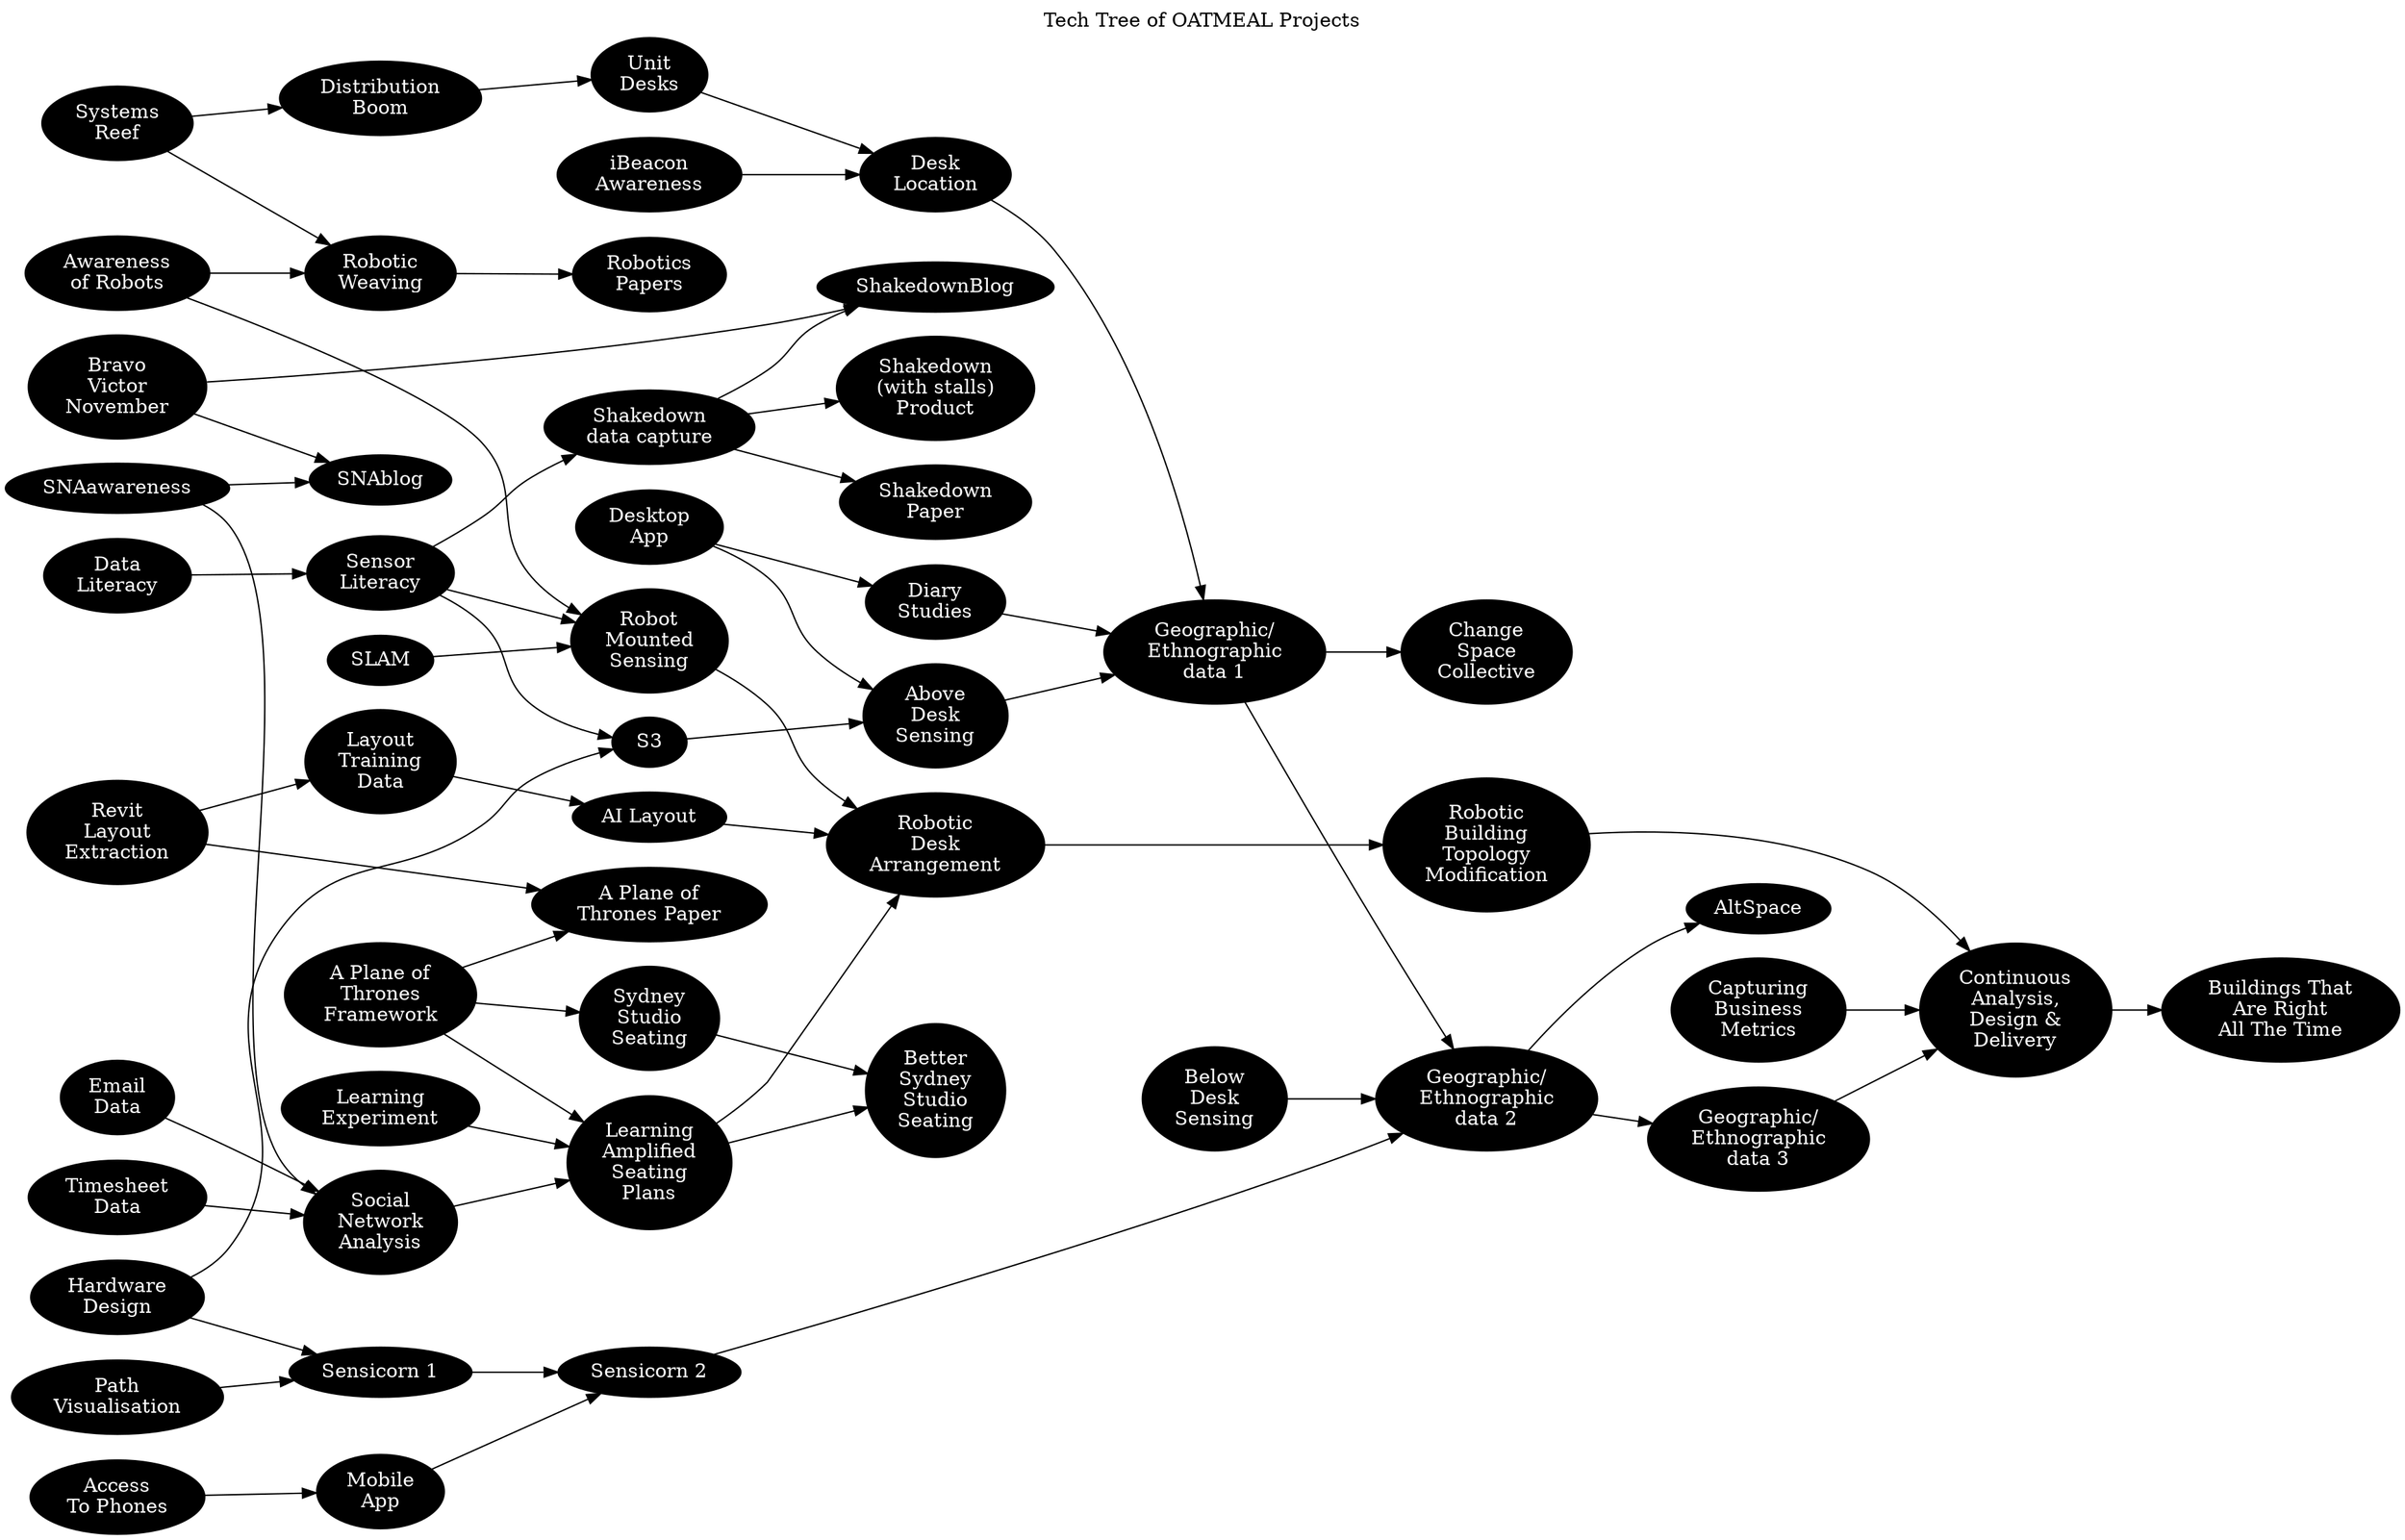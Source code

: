 digraph G {
  rankdir="LR";
  label = "Tech Tree of OATMEAL Projects";
  labelloc = "t";
  node [style=filled, color="black", fontcolor="white"];

  AIlayout [label="AI Layout"];
  altSpace [label="AltSpace"];
  basicBeacon [label="iBeacon\nAwareness"];
  basicRobot [label="Awareness\nof Robots"];
  bizCap [label="Capturing\nBusiness\nMetrics"];
  boom [label="Distribution\nBoom"];
  bravo [label="Bravo\nVictor\nNovember"];
  BTARATA [label="Buildings That\nAre Right\nAll The Time"];
  cadd [label="Continuous\nAnalysis,\nDesign &\nDelivery"];
  changeSpace [label="Change\nSpace\nCollective"];
  data [label="Data\nLiteracy"];
  deskLoc [label="Desk\nLocation"];
  desks [label="Unit\nDesks"];
  deskSenseDn [label="Below\nDesk\nSensing"];
  deskSenseUp [label="Above\nDesk\nSensing"];
  diary [label="Diary\nStudies"];
  electron [label="Desktop\nApp"];
  emailData  [label="Email\nData"];
  geoEthno1 [label="Geographic/\nEthnographic\ndata 1"];
  geoEthno2 [label="Geographic/\nEthnographic\ndata 2"];
  geoEthno3 [label="Geographic/\nEthnographic\ndata 3"];
  halo [label="Robotic\nWeaving"];
  hardware [label="Hardware\nDesign"];
  lAmp [label="Learning\nAmplified\nSeating\nPlans"];
  lExp [label="Learning\nExperiment"];
  loTraining [label="Layout\nTraining\nData"];
  mApp [label="Mobile\nApp"];
  pathVis  [label="Path\nVisualisation"];
  phone [label="Access\nTo Phones"];
  pot [label="A Plane of\nThrones\nFramework"];
  potPaper [label="A Plane of\nThrones Paper"];
  RBTM [label="Robotic\nBuilding\nTopology\nModification"];
  revit2ML [label="Revit\nLayout\nExtraction"];
  robDesk [label="Robotic\nDesk\nArrangement"];
  robPaper  [label="Robotics\nPapers"];
  robSense [label="Robot\nMounted\nSensing"];
  s3 [label="S3"];
  sensicorn1 [label="Sensicorn 1"];
  sensicorn2 [label="Sensicorn 2"];
  sensors [label="Sensor\nLiteracy"];
  Shakedown [label="Shakedown\ndata capture"];
  Shakedown2 [label="Shakedown\n(with stalls)\nProduct"];
  ShakedownPaper [label="Shakedown\nPaper"];
  SLAM  [label="SLAM", xlabel="(Simultanious\nLocation\nAnd\nMapping)"];
  SNA  [label="Social\nNetwork\nAnalysis"];
  SydStudioSeating [label="Sydney\nStudio\nSeating"];
  SydStudioSeating2 [label="Better\nSydney\nStudio\nSeating"];
  systemReef [label="Systems\nReef"];
  timeData  [label="Timesheet\nData"];

  //html [label=<The <font color='red'><b>foo</b></font>,<br/> the <font point-size='20'>bar</font> and<br/> the <i>baz</i>>]

  AIlayout -> robDesk;
  basicBeacon -> deskLoc;
  basicRobot -> halo;
  basicRobot -> robSense;
  bizCap -> cadd;
  boom -> desks;
  bravo -> ShakedownBlog;
  bravo -> SNAblog;
  cadd -> BTARATA;
  data -> sensors;
  deskLoc -> geoEthno1;
  desks -> deskLoc;
  deskSenseDn -> geoEthno2;
  deskSenseUp -> geoEthno1;
  diary -> geoEthno1;
  electron -> deskSenseUp;
  electron -> diary;
  emailData -> SNA
  geoEthno1 -> changeSpace
  geoEthno1 -> geoEthno2;
  geoEthno2 -> altSpace
  geoEthno2 -> geoEthno3;
  geoEthno3 -> cadd;
  halo -> robPaper;
  hardware -> s3;
  hardware -> sensicorn1;
  lAmp -> robDesk
  lAmp -> SydStudioSeating2;
  lExp -> lAmp;
  loTraining -> AIlayout;
  mApp -> sensicorn2;
  pathVis -> sensicorn1;
  phone -> mApp;
  pot -> lAmp;
  pot -> potPaper;
  pot -> SydStudioSeating;
  RBTM -> cadd;
  revit2ML -> loTraining;
  revit2ML -> potPaper;
  robDesk -> RBTM;
  robSense -> robDesk;
  s3 -> deskSenseUp;
  sensicorn1 -> sensicorn2;
  sensicorn2 -> geoEthno2;
  sensors -> robSense;
  sensors -> s3;
  sensors -> Shakedown;
  Shakedown -> Shakedown2;
  Shakedown -> ShakedownBlog;
  Shakedown -> ShakedownPaper;
  SLAM -> robSense;
  SNA -> lAmp;
  SNAawareness -> SNA;
  SNAawareness -> SNAblog;
  SydStudioSeating -> SydStudioSeating2;
  systemReef -> boom;
  systemReef -> halo
  timeData -> SNA

  //Eras
  // Eras really mess up the layout algorithm, comment them out
  // if you want the topology to be more sane.

  //basic era
   {rank = same; data; basicRobot; hardware; systemReef; SNAawareness}
//   {rank = same; desks; }
//   //connected era
//   {rank = same; electron;}
//   {rank = same; potPaper; ShakedownPaper}
//   {rank = same; deskSenseDn; bizCap}
//   {rank = same; sensicorn2; Shakedown2}
}
